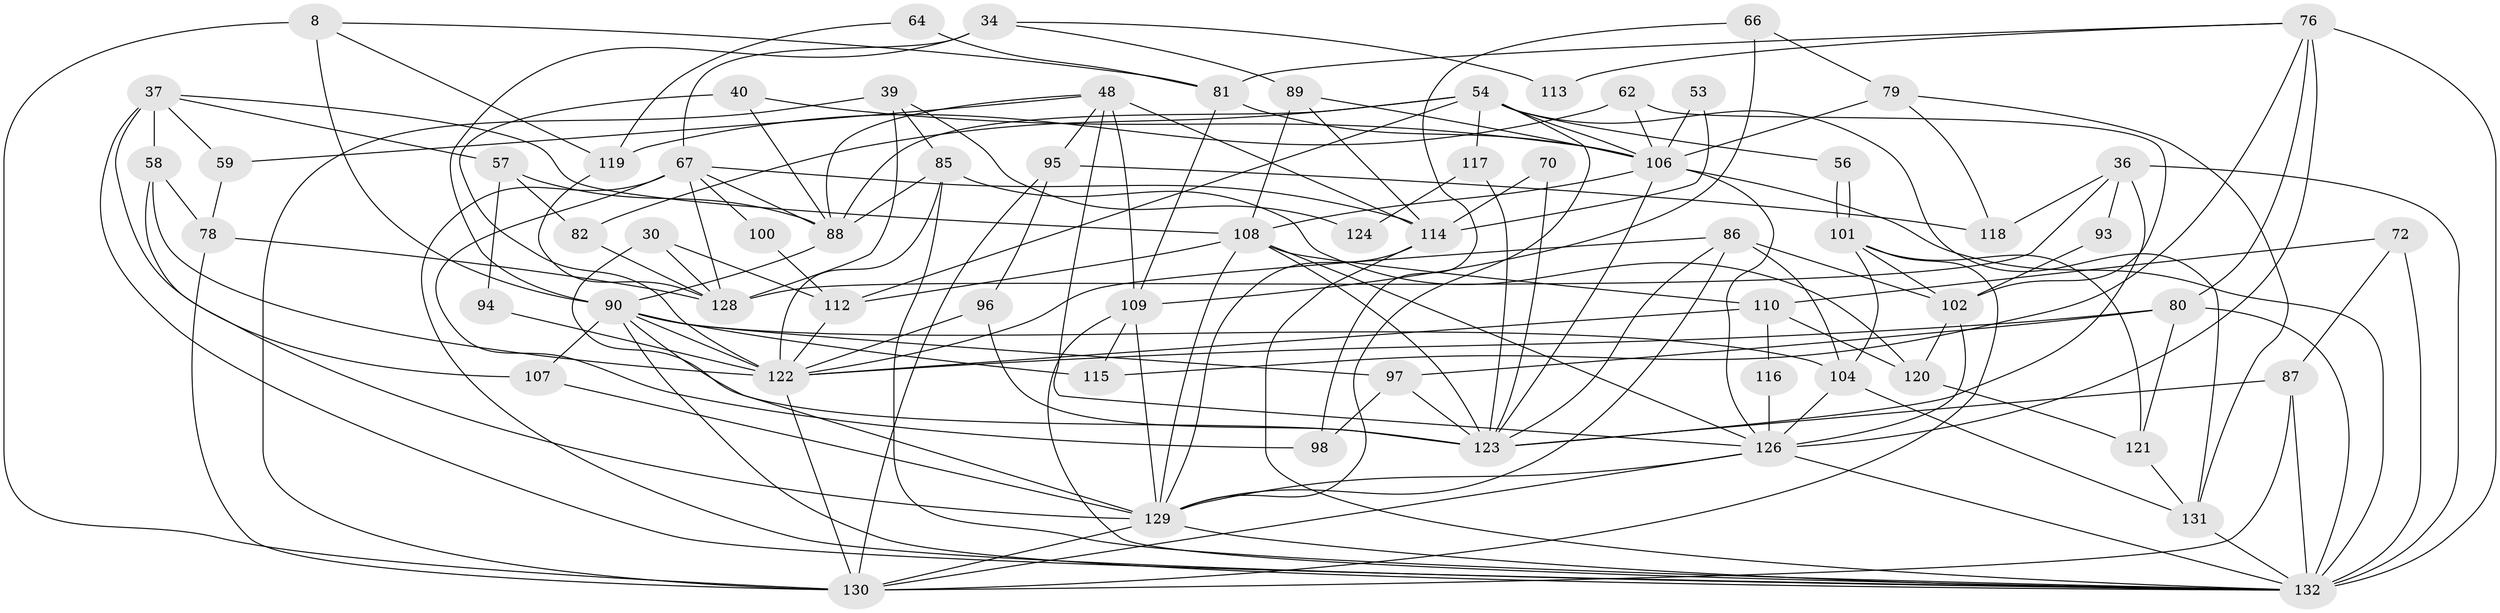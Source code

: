 // original degree distribution, {3: 0.2878787878787879, 5: 0.19696969696969696, 4: 0.24242424242424243, 2: 0.13636363636363635, 9: 0.007575757575757576, 6: 0.08333333333333333, 7: 0.022727272727272728, 8: 0.022727272727272728}
// Generated by graph-tools (version 1.1) at 2025/49/03/09/25 04:49:56]
// undirected, 66 vertices, 164 edges
graph export_dot {
graph [start="1"]
  node [color=gray90,style=filled];
  8;
  30;
  34;
  36;
  37 [super="+23"];
  39 [super="+11"];
  40;
  48 [super="+32"];
  53;
  54 [super="+14"];
  56;
  57;
  58;
  59 [super="+46"];
  62 [super="+1"];
  64;
  66;
  67 [super="+24"];
  70;
  72;
  76 [super="+74"];
  78;
  79;
  80;
  81 [super="+15"];
  82;
  85 [super="+41"];
  86;
  87 [super="+27+75+77"];
  88 [super="+20"];
  89 [super="+83"];
  90 [super="+10+17"];
  93;
  94;
  95;
  96;
  97 [super="+3"];
  98;
  100;
  101;
  102 [super="+45"];
  104 [super="+38"];
  106 [super="+103+73+60+105"];
  107;
  108 [super="+5+84"];
  109;
  110;
  112 [super="+111"];
  113;
  114 [super="+9+18+28+71"];
  115;
  116;
  117;
  118;
  119;
  120;
  121;
  122 [super="+31+99"];
  123 [super="+47+61"];
  124;
  126 [super="+69"];
  128;
  129 [super="+125"];
  130 [super="+50+127"];
  131 [super="+2+92"];
  132 [super="+29+65+91"];
  8 -- 90;
  8 -- 119;
  8 -- 130;
  8 -- 81;
  30 -- 128;
  30 -- 112;
  30 -- 123;
  34 -- 89 [weight=2];
  34 -- 113;
  34 -- 90 [weight=2];
  34 -- 67;
  36 -- 118;
  36 -- 123;
  36 -- 93;
  36 -- 128;
  36 -- 132 [weight=2];
  37 -- 58 [weight=2];
  37 -- 107;
  37 -- 132 [weight=2];
  37 -- 57;
  37 -- 108;
  37 -- 59;
  39 -- 128 [weight=2];
  39 -- 85;
  39 -- 124;
  39 -- 130 [weight=2];
  40 -- 122;
  40 -- 88 [weight=2];
  40 -- 106;
  48 -- 109 [weight=2];
  48 -- 59;
  48 -- 95;
  48 -- 88;
  48 -- 114;
  48 -- 126;
  53 -- 114;
  53 -- 106;
  54 -- 56;
  54 -- 106 [weight=2];
  54 -- 131 [weight=2];
  54 -- 112 [weight=2];
  54 -- 82;
  54 -- 117;
  54 -- 88;
  54 -- 129;
  56 -- 101;
  56 -- 101;
  57 -- 88;
  57 -- 82;
  57 -- 94;
  58 -- 122 [weight=2];
  58 -- 78;
  58 -- 129;
  59 -- 78;
  62 -- 119;
  62 -- 102;
  62 -- 106;
  64 -- 81;
  64 -- 119;
  66 -- 98;
  66 -- 109;
  66 -- 79;
  67 -- 100;
  67 -- 88;
  67 -- 114 [weight=2];
  67 -- 128;
  67 -- 98;
  67 -- 132;
  70 -- 114;
  70 -- 123;
  72 -- 87 [weight=2];
  72 -- 110;
  72 -- 132;
  76 -- 132 [weight=3];
  76 -- 80;
  76 -- 81 [weight=2];
  76 -- 113;
  76 -- 115;
  76 -- 126;
  78 -- 128;
  78 -- 130;
  79 -- 106;
  79 -- 118;
  79 -- 131;
  80 -- 121;
  80 -- 122;
  80 -- 97;
  80 -- 132;
  81 -- 109;
  81 -- 106;
  82 -- 128;
  85 -- 120;
  85 -- 88 [weight=2];
  85 -- 132;
  85 -- 122;
  86 -- 123;
  86 -- 102;
  86 -- 104;
  86 -- 129;
  86 -- 122;
  87 -- 130;
  87 -- 132 [weight=3];
  87 -- 123;
  88 -- 90 [weight=2];
  89 -- 106;
  89 -- 108;
  89 -- 114;
  90 -- 97;
  90 -- 129;
  90 -- 115;
  90 -- 107;
  90 -- 104;
  90 -- 132;
  90 -- 122;
  93 -- 102;
  94 -- 122;
  95 -- 96;
  95 -- 118;
  95 -- 130;
  96 -- 123;
  96 -- 122;
  97 -- 123;
  97 -- 98;
  100 -- 112;
  101 -- 130;
  101 -- 102 [weight=2];
  101 -- 104;
  101 -- 121;
  102 -- 126 [weight=2];
  102 -- 120;
  104 -- 131;
  104 -- 126;
  106 -- 123;
  106 -- 132 [weight=4];
  106 -- 108;
  106 -- 126;
  107 -- 129;
  108 -- 112 [weight=2];
  108 -- 110;
  108 -- 123 [weight=2];
  108 -- 129;
  108 -- 126;
  109 -- 129 [weight=2];
  109 -- 115;
  109 -- 132;
  110 -- 120;
  110 -- 116;
  110 -- 122;
  112 -- 122 [weight=2];
  114 -- 129 [weight=2];
  114 -- 132 [weight=2];
  116 -- 126;
  117 -- 124;
  117 -- 123;
  119 -- 128;
  120 -- 121;
  121 -- 131;
  122 -- 130;
  126 -- 130;
  126 -- 129;
  126 -- 132;
  129 -- 130 [weight=2];
  129 -- 132;
  131 -- 132;
}
